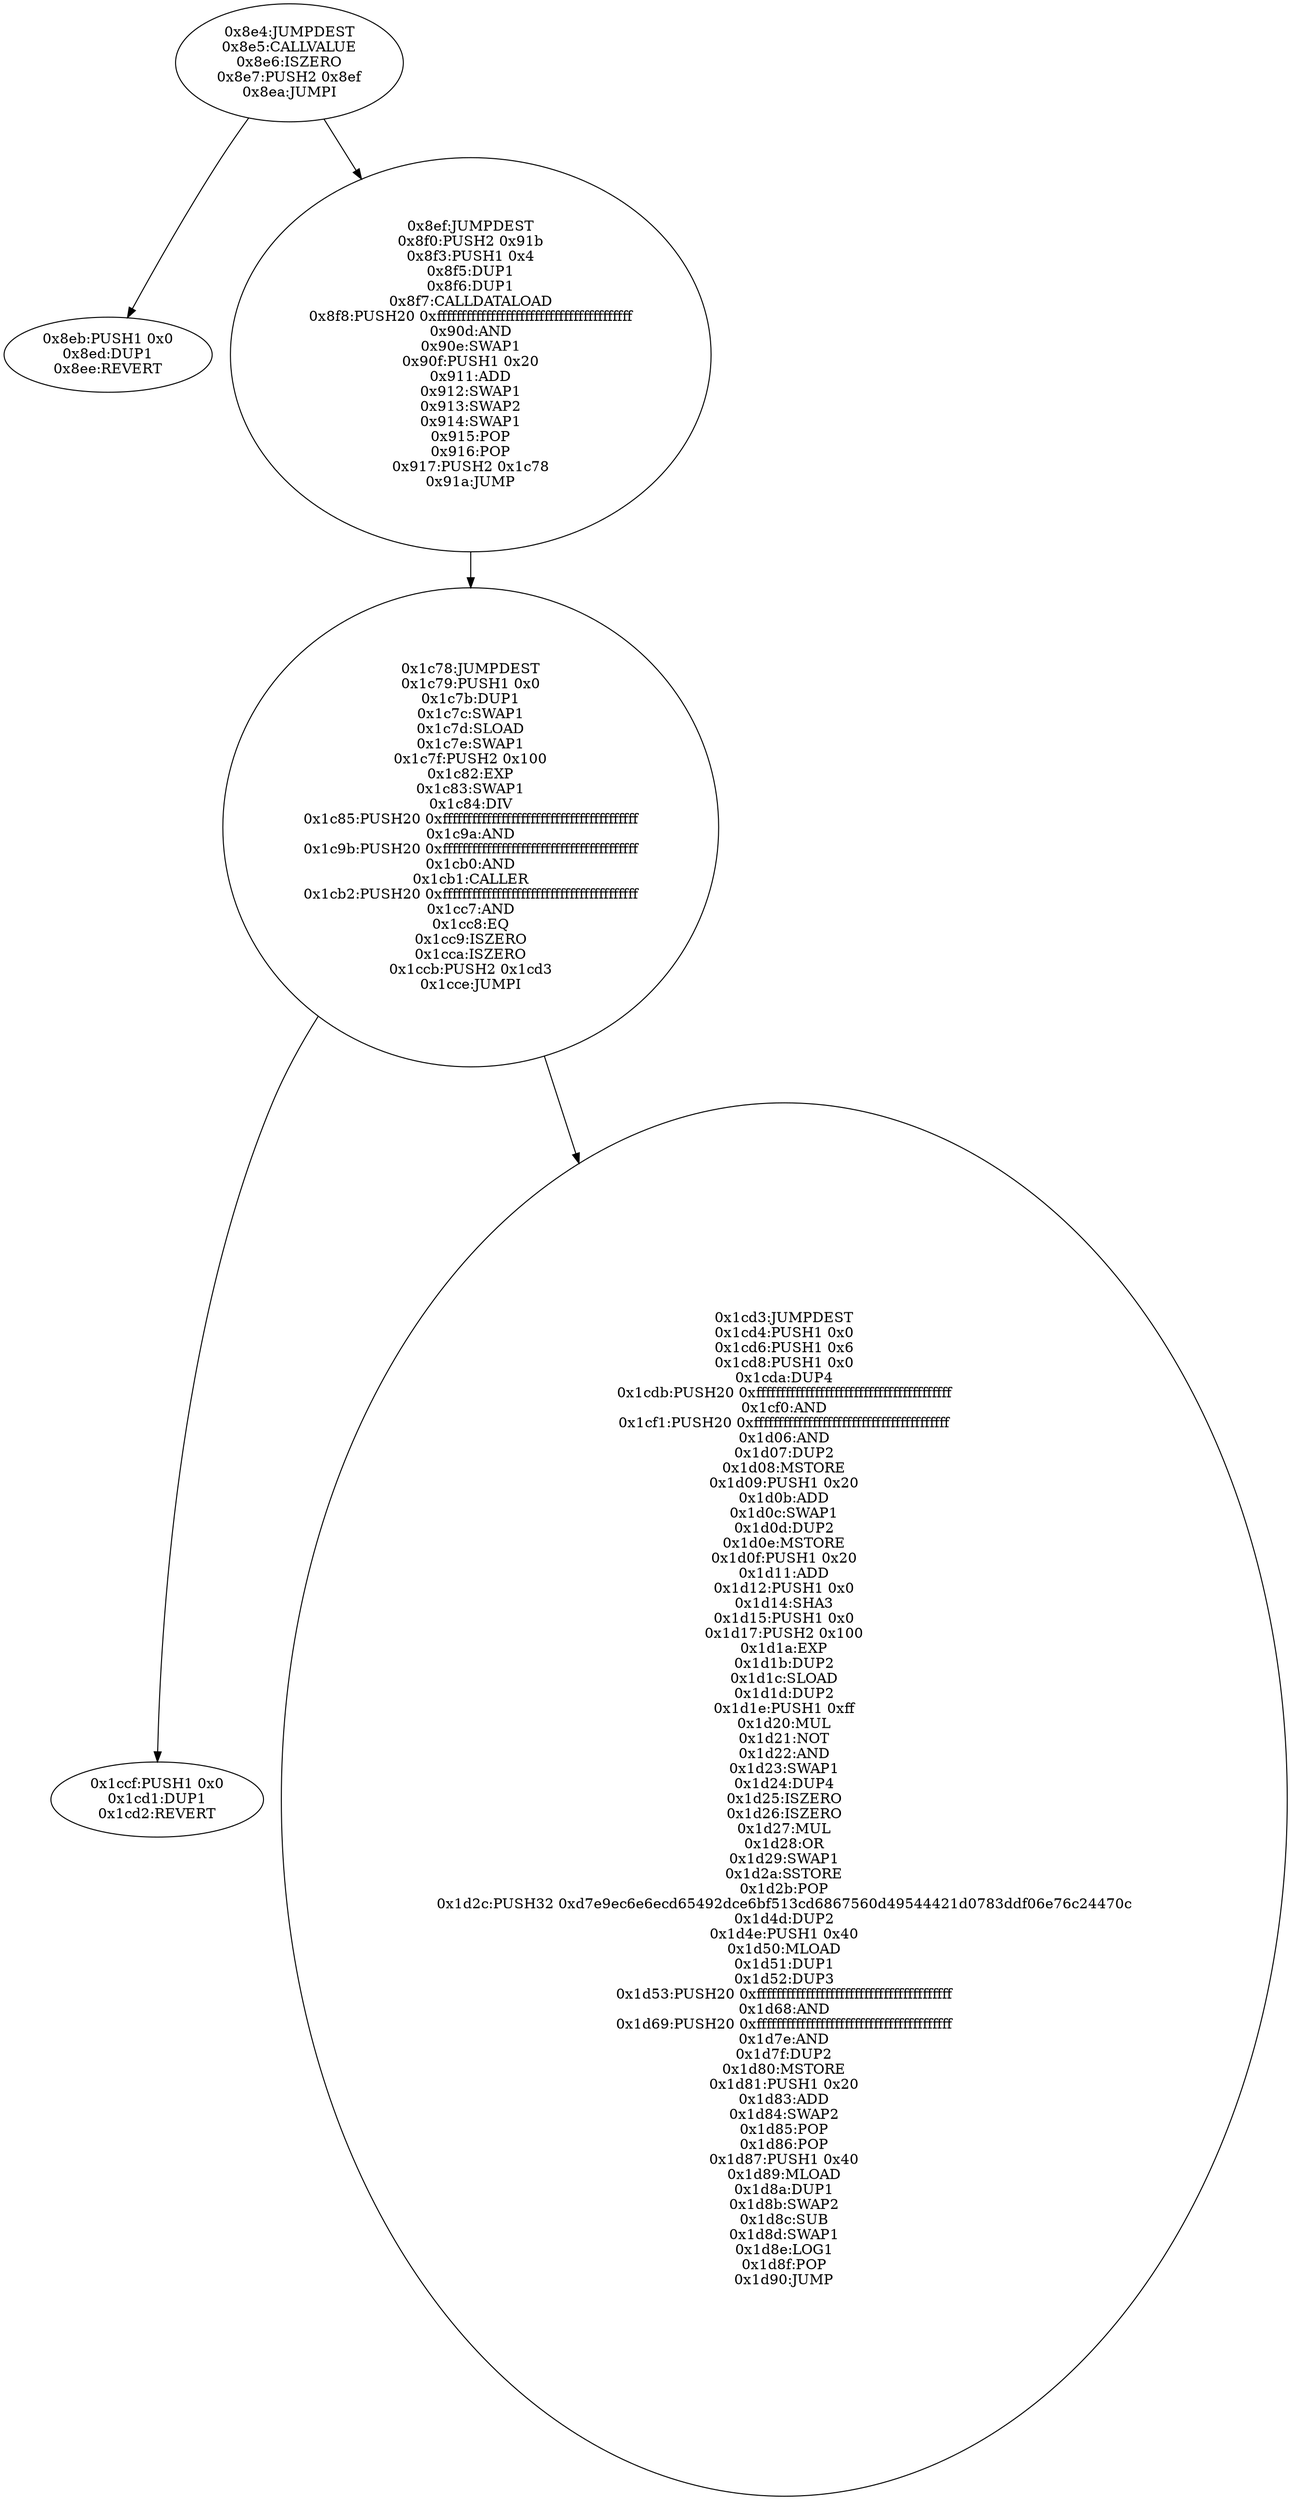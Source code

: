 digraph{
2276[label="0x8e4:JUMPDEST
0x8e5:CALLVALUE
0x8e6:ISZERO
0x8e7:PUSH2 0x8ef
0x8ea:JUMPI"]
2276 -> 2283
2276 -> 2287
2283[label="0x8eb:PUSH1 0x0
0x8ed:DUP1
0x8ee:REVERT"]
2287[label="0x8ef:JUMPDEST
0x8f0:PUSH2 0x91b
0x8f3:PUSH1 0x4
0x8f5:DUP1
0x8f6:DUP1
0x8f7:CALLDATALOAD
0x8f8:PUSH20 0xffffffffffffffffffffffffffffffffffffffff
0x90d:AND
0x90e:SWAP1
0x90f:PUSH1 0x20
0x911:ADD
0x912:SWAP1
0x913:SWAP2
0x914:SWAP1
0x915:POP
0x916:POP
0x917:PUSH2 0x1c78
0x91a:JUMP"]
2287 -> 7288
7288[label="0x1c78:JUMPDEST
0x1c79:PUSH1 0x0
0x1c7b:DUP1
0x1c7c:SWAP1
0x1c7d:SLOAD
0x1c7e:SWAP1
0x1c7f:PUSH2 0x100
0x1c82:EXP
0x1c83:SWAP1
0x1c84:DIV
0x1c85:PUSH20 0xffffffffffffffffffffffffffffffffffffffff
0x1c9a:AND
0x1c9b:PUSH20 0xffffffffffffffffffffffffffffffffffffffff
0x1cb0:AND
0x1cb1:CALLER
0x1cb2:PUSH20 0xffffffffffffffffffffffffffffffffffffffff
0x1cc7:AND
0x1cc8:EQ
0x1cc9:ISZERO
0x1cca:ISZERO
0x1ccb:PUSH2 0x1cd3
0x1cce:JUMPI"]
7288 -> 7375
7288 -> 7379
7375[label="0x1ccf:PUSH1 0x0
0x1cd1:DUP1
0x1cd2:REVERT"]
7379[label="0x1cd3:JUMPDEST
0x1cd4:PUSH1 0x0
0x1cd6:PUSH1 0x6
0x1cd8:PUSH1 0x0
0x1cda:DUP4
0x1cdb:PUSH20 0xffffffffffffffffffffffffffffffffffffffff
0x1cf0:AND
0x1cf1:PUSH20 0xffffffffffffffffffffffffffffffffffffffff
0x1d06:AND
0x1d07:DUP2
0x1d08:MSTORE
0x1d09:PUSH1 0x20
0x1d0b:ADD
0x1d0c:SWAP1
0x1d0d:DUP2
0x1d0e:MSTORE
0x1d0f:PUSH1 0x20
0x1d11:ADD
0x1d12:PUSH1 0x0
0x1d14:SHA3
0x1d15:PUSH1 0x0
0x1d17:PUSH2 0x100
0x1d1a:EXP
0x1d1b:DUP2
0x1d1c:SLOAD
0x1d1d:DUP2
0x1d1e:PUSH1 0xff
0x1d20:MUL
0x1d21:NOT
0x1d22:AND
0x1d23:SWAP1
0x1d24:DUP4
0x1d25:ISZERO
0x1d26:ISZERO
0x1d27:MUL
0x1d28:OR
0x1d29:SWAP1
0x1d2a:SSTORE
0x1d2b:POP
0x1d2c:PUSH32 0xd7e9ec6e6ecd65492dce6bf513cd6867560d49544421d0783ddf06e76c24470c
0x1d4d:DUP2
0x1d4e:PUSH1 0x40
0x1d50:MLOAD
0x1d51:DUP1
0x1d52:DUP3
0x1d53:PUSH20 0xffffffffffffffffffffffffffffffffffffffff
0x1d68:AND
0x1d69:PUSH20 0xffffffffffffffffffffffffffffffffffffffff
0x1d7e:AND
0x1d7f:DUP2
0x1d80:MSTORE
0x1d81:PUSH1 0x20
0x1d83:ADD
0x1d84:SWAP2
0x1d85:POP
0x1d86:POP
0x1d87:PUSH1 0x40
0x1d89:MLOAD
0x1d8a:DUP1
0x1d8b:SWAP2
0x1d8c:SUB
0x1d8d:SWAP1
0x1d8e:LOG1
0x1d8f:POP
0x1d90:JUMP"]

}